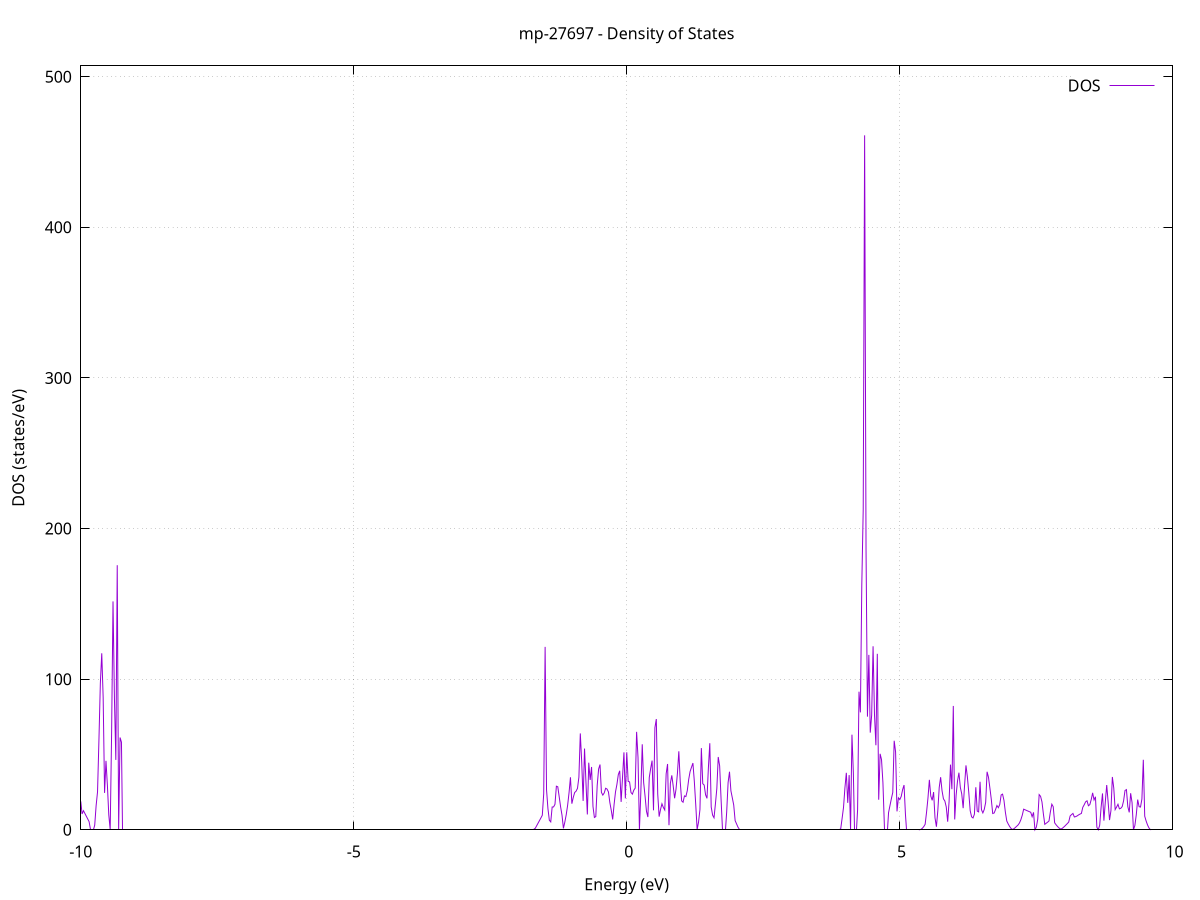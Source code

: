 set title 'mp-27697 - Density of States'
set xlabel 'Energy (eV)'
set ylabel 'DOS (states/eV)'
set grid
set xrange [-10:10]
set yrange [0:507.190]
set xzeroaxis lt -1
set terminal png size 800,600
set output 'mp-27697_dos_gnuplot.png'
plot '-' using 1:2 with lines title 'DOS'
-39.630400 0.000000
-39.604600 0.000000
-39.578900 0.000000
-39.553100 0.000000
-39.527300 0.000000
-39.501500 0.000000
-39.475700 0.000000
-39.449900 0.000000
-39.424100 0.000000
-39.398400 0.000000
-39.372600 0.000000
-39.346800 0.000000
-39.321000 0.000000
-39.295200 0.000000
-39.269400 0.000000
-39.243600 0.000000
-39.217900 0.000000
-39.192100 0.000000
-39.166300 0.000000
-39.140500 0.000000
-39.114700 0.000000
-39.088900 0.000000
-39.063100 0.000000
-39.037400 0.000000
-39.011600 0.000000
-38.985800 0.000000
-38.960000 0.000000
-38.934200 0.000000
-38.908400 0.000000
-38.882600 0.000000
-38.856900 0.000000
-38.831100 0.000000
-38.805300 0.000000
-38.779500 0.000000
-38.753700 0.000000
-38.727900 0.000000
-38.702100 0.000000
-38.676400 0.000000
-38.650600 0.000000
-38.624800 0.000000
-38.599000 0.000000
-38.573200 0.000000
-38.547400 0.000000
-38.521600 0.000000
-38.495900 0.000000
-38.470100 0.000000
-38.444300 0.000000
-38.418500 0.000000
-38.392700 0.000000
-38.366900 0.000000
-38.341100 0.000000
-38.315400 0.000000
-38.289600 0.000000
-38.263800 0.000000
-38.238000 0.000000
-38.212200 0.000000
-38.186400 0.000000
-38.160600 0.000000
-38.134900 0.000000
-38.109100 0.000000
-38.083300 0.000000
-38.057500 0.000000
-38.031700 0.000000
-38.005900 0.000000
-37.980100 0.000000
-37.954400 0.000000
-37.928600 0.000000
-37.902800 0.000000
-37.877000 0.000000
-37.851200 0.000000
-37.825400 0.000000
-37.799600 0.000000
-37.773900 0.000000
-37.748100 0.000000
-37.722300 0.000000
-37.696500 0.000000
-37.670700 0.000000
-37.644900 0.000000
-37.619100 0.000000
-37.593400 0.000000
-37.567600 0.000000
-37.541800 0.000000
-37.516000 0.000000
-37.490200 0.000000
-37.464400 0.000000
-37.438600 0.000000
-37.412900 0.000000
-37.387100 0.000000
-37.361300 0.000000
-37.335500 0.000000
-37.309700 0.000000
-37.283900 0.000000
-37.258100 0.000000
-37.232400 0.000000
-37.206600 0.000000
-37.180800 0.000000
-37.155000 0.000000
-37.129200 0.000000
-37.103400 0.000000
-37.077600 0.000000
-37.051900 0.000000
-37.026100 0.000000
-37.000300 0.000000
-36.974500 0.000000
-36.948700 0.000000
-36.922900 0.000000
-36.897200 0.000000
-36.871400 0.000000
-36.845600 0.000000
-36.819800 0.000000
-36.794000 0.000000
-36.768200 0.000000
-36.742400 0.000000
-36.716700 0.000000
-36.690900 0.000000
-36.665100 0.000000
-36.639300 0.000000
-36.613500 0.000000
-36.587700 0.000000
-36.561900 0.000000
-36.536200 0.000000
-36.510400 0.000000
-36.484600 0.000000
-36.458800 0.000000
-36.433000 0.000000
-36.407200 0.000000
-36.381400 0.000000
-36.355700 0.000000
-36.329900 0.000000
-36.304100 0.000000
-36.278300 0.000000
-36.252500 0.000000
-36.226700 0.000000
-36.200900 0.000000
-36.175200 0.000000
-36.149400 0.000000
-36.123600 0.000000
-36.097800 0.000000
-36.072000 0.000000
-36.046200 0.000000
-36.020400 0.000000
-35.994700 0.000000
-35.968900 0.000000
-35.943100 0.000000
-35.917300 0.000000
-35.891500 0.000000
-35.865700 0.000000
-35.839900 0.000000
-35.814200 0.000000
-35.788400 0.000000
-35.762600 0.000000
-35.736800 0.000000
-35.711000 0.000000
-35.685200 0.000000
-35.659400 0.000000
-35.633700 0.000000
-35.607900 0.000000
-35.582100 0.000000
-35.556300 0.000000
-35.530500 0.000000
-35.504700 0.000000
-35.478900 0.000000
-35.453200 0.000000
-35.427400 0.000000
-35.401600 0.000000
-35.375800 0.000000
-35.350000 0.000000
-35.324200 0.000000
-35.298400 0.000000
-35.272700 0.000000
-35.246900 0.000000
-35.221100 0.000000
-35.195300 0.000000
-35.169500 0.000000
-35.143700 0.000000
-35.117900 0.000000
-35.092200 0.000000
-35.066400 0.000000
-35.040600 0.000000
-35.014800 0.000000
-34.989000 0.000000
-34.963200 0.000000
-34.937400 0.000000
-34.911700 0.000000
-34.885900 0.000000
-34.860100 0.000000
-34.834300 0.000000
-34.808500 0.000000
-34.782700 0.000000
-34.756900 0.000000
-34.731200 0.000000
-34.705400 0.000000
-34.679600 0.000000
-34.653800 0.000000
-34.628000 0.000000
-34.602200 0.000000
-34.576400 0.000000
-34.550700 0.000000
-34.524900 0.000000
-34.499100 0.000000
-34.473300 0.000000
-34.447500 0.000000
-34.421700 0.000000
-34.395900 0.000000
-34.370200 0.000000
-34.344400 0.000000
-34.318600 0.000000
-34.292800 0.000000
-34.267000 0.000000
-34.241200 0.000000
-34.215400 0.000000
-34.189700 0.000000
-34.163900 0.000000
-34.138100 0.000000
-34.112300 0.000000
-34.086500 0.000000
-34.060700 0.000000
-34.034900 0.000000
-34.009200 0.000000
-33.983400 0.000000
-33.957600 0.000000
-33.931800 0.000000
-33.906000 0.000000
-33.880200 0.000000
-33.854400 0.000000
-33.828700 0.000000
-33.802900 0.000000
-33.777100 0.000000
-33.751300 0.000000
-33.725500 0.000000
-33.699700 0.000000
-33.674000 0.000000
-33.648200 0.000000
-33.622400 0.000000
-33.596600 0.000000
-33.570800 0.000000
-33.545000 0.000000
-33.519200 0.000000
-33.493500 0.000000
-33.467700 0.000000
-33.441900 0.000000
-33.416100 0.000000
-33.390300 0.000000
-33.364500 0.000000
-33.338700 0.000000
-33.313000 0.000000
-33.287200 0.000000
-33.261400 0.000000
-33.235600 0.000000
-33.209800 0.000000
-33.184000 0.000000
-33.158200 0.000000
-33.132500 0.000000
-33.106700 0.000000
-33.080900 0.000000
-33.055100 0.000000
-33.029300 0.000000
-33.003500 0.000000
-32.977700 0.000000
-32.952000 0.000000
-32.926200 0.000000
-32.900400 0.000000
-32.874600 0.000000
-32.848800 0.000000
-32.823000 0.000000
-32.797200 0.000000
-32.771500 0.000000
-32.745700 0.000000
-32.719900 0.000000
-32.694100 0.000000
-32.668300 0.000000
-32.642500 0.000000
-32.616700 0.000000
-32.591000 0.000000
-32.565200 0.000000
-32.539400 0.000000
-32.513600 0.000000
-32.487800 0.000000
-32.462000 0.000000
-32.436200 0.000000
-32.410500 0.000000
-32.384700 0.000000
-32.358900 0.000000
-32.333100 0.000000
-32.307300 0.000000
-32.281500 0.000000
-32.255700 0.000000
-32.230000 0.000000
-32.204200 0.000000
-32.178400 0.000000
-32.152600 0.000000
-32.126800 0.000000
-32.101000 0.000000
-32.075200 0.000000
-32.049500 0.000000
-32.023700 0.000000
-31.997900 0.000000
-31.972100 0.000000
-31.946300 0.000000
-31.920500 0.000000
-31.894700 0.000000
-31.869000 0.000000
-31.843200 0.000000
-31.817400 0.000000
-31.791600 0.000000
-31.765800 0.000000
-31.740000 0.000000
-31.714200 0.000000
-31.688500 0.000000
-31.662700 0.000000
-31.636900 0.000000
-31.611100 0.000000
-31.585300 0.000000
-31.559500 0.000000
-31.533700 0.000000
-31.508000 0.000000
-31.482200 0.000000
-31.456400 0.000000
-31.430600 0.000000
-31.404800 0.000000
-31.379000 0.000000
-31.353200 0.000000
-31.327500 0.000000
-31.301700 0.000000
-31.275900 0.000000
-31.250100 0.000000
-31.224300 0.000000
-31.198500 0.000000
-31.172700 0.000000
-31.147000 0.000000
-31.121200 0.000000
-31.095400 0.000000
-31.069600 0.000000
-31.043800 0.000000
-31.018000 0.000000
-30.992200 0.000000
-30.966500 0.000000
-30.940700 0.000000
-30.914900 0.000000
-30.889100 0.000000
-30.863300 0.000000
-30.837500 0.000000
-30.811700 0.000000
-30.786000 0.000000
-30.760200 0.000000
-30.734400 0.000000
-30.708600 0.000000
-30.682800 0.000000
-30.657000 0.000000
-30.631300 0.000000
-30.605500 0.000000
-30.579700 0.000000
-30.553900 0.000000
-30.528100 0.000000
-30.502300 0.000000
-30.476500 0.000000
-30.450800 0.000000
-30.425000 0.000000
-30.399200 0.000000
-30.373400 0.000000
-30.347600 0.000000
-30.321800 0.000000
-30.296000 0.000000
-30.270300 0.000000
-30.244500 0.000000
-30.218700 0.000000
-30.192900 0.000000
-30.167100 0.000000
-30.141300 0.000000
-30.115500 0.000000
-30.089800 0.000000
-30.064000 0.000000
-30.038200 0.000000
-30.012400 0.000000
-29.986600 0.000000
-29.960800 0.000000
-29.935000 0.000000
-29.909300 0.000000
-29.883500 0.000000
-29.857700 0.000000
-29.831900 0.000000
-29.806100 0.000000
-29.780300 0.000000
-29.754500 0.000000
-29.728800 0.000000
-29.703000 0.000000
-29.677200 0.000000
-29.651400 0.000000
-29.625600 0.000000
-29.599800 0.000000
-29.574000 0.000000
-29.548300 0.000000
-29.522500 0.000000
-29.496700 0.000000
-29.470900 0.000000
-29.445100 0.000000
-29.419300 0.000000
-29.393500 0.000000
-29.367800 0.000000
-29.342000 0.000000
-29.316200 0.000000
-29.290400 0.000000
-29.264600 0.000000
-29.238800 0.000000
-29.213000 0.000000
-29.187300 0.000000
-29.161500 0.000000
-29.135700 0.000000
-29.109900 0.000000
-29.084100 0.000000
-29.058300 0.000000
-29.032500 0.000000
-29.006800 0.000000
-28.981000 0.000000
-28.955200 0.000000
-28.929400 0.000000
-28.903600 0.000000
-28.877800 0.000000
-28.852000 0.000000
-28.826300 0.000000
-28.800500 0.000000
-28.774700 0.000000
-28.748900 0.000000
-28.723100 0.000000
-28.697300 0.000000
-28.671500 0.000000
-28.645800 0.000000
-28.620000 0.000000
-28.594200 0.000000
-28.568400 0.000000
-28.542600 0.000000
-28.516800 0.000000
-28.491000 0.000000
-28.465300 0.000000
-28.439500 0.000000
-28.413700 0.000000
-28.387900 0.000000
-28.362100 0.000000
-28.336300 0.000000
-28.310500 0.000000
-28.284800 0.000000
-28.259000 0.000000
-28.233200 0.000000
-28.207400 0.000000
-28.181600 0.000000
-28.155800 0.000000
-28.130000 0.000000
-28.104300 0.000000
-28.078500 0.000000
-28.052700 0.000000
-28.026900 0.000000
-28.001100 0.000000
-27.975300 0.000000
-27.949500 0.000000
-27.923800 0.000000
-27.898000 0.000000
-27.872200 0.000000
-27.846400 0.000000
-27.820600 0.000000
-27.794800 0.000000
-27.769000 0.000000
-27.743300 0.000000
-27.717500 0.000000
-27.691700 0.000000
-27.665900 0.000000
-27.640100 0.000000
-27.614300 0.000000
-27.588600 0.000000
-27.562800 0.000000
-27.537000 0.000000
-27.511200 0.000000
-27.485400 0.000000
-27.459600 0.000000
-27.433800 0.000000
-27.408100 0.000000
-27.382300 0.000000
-27.356500 0.000000
-27.330700 0.000000
-27.304900 0.000000
-27.279100 0.000000
-27.253300 0.000000
-27.227600 0.000000
-27.201800 0.000000
-27.176000 0.000000
-27.150200 0.000000
-27.124400 0.000000
-27.098600 0.000000
-27.072800 0.000000
-27.047100 0.000000
-27.021300 0.000000
-26.995500 0.000000
-26.969700 0.000000
-26.943900 0.000000
-26.918100 0.000000
-26.892300 0.000000
-26.866600 0.000000
-26.840800 0.000000
-26.815000 0.000000
-26.789200 0.000000
-26.763400 0.000000
-26.737600 0.000000
-26.711800 0.000000
-26.686100 0.000000
-26.660300 0.000000
-26.634500 0.000000
-26.608700 0.000000
-26.582900 0.000000
-26.557100 0.000000
-26.531300 0.000000
-26.505600 0.000000
-26.479800 0.000000
-26.454000 0.000000
-26.428200 0.000000
-26.402400 0.000000
-26.376600 0.000000
-26.350800 0.000000
-26.325100 0.000000
-26.299300 0.000000
-26.273500 0.000000
-26.247700 0.000000
-26.221900 0.000000
-26.196100 0.000000
-26.170300 0.000000
-26.144600 0.000000
-26.118800 0.000000
-26.093000 0.000000
-26.067200 0.000000
-26.041400 0.000000
-26.015600 0.000000
-25.989800 0.000000
-25.964100 0.000000
-25.938300 0.000000
-25.912500 0.000000
-25.886700 0.000000
-25.860900 0.000000
-25.835100 0.000000
-25.809300 0.000000
-25.783600 0.000000
-25.757800 0.000000
-25.732000 0.000000
-25.706200 0.000000
-25.680400 0.000000
-25.654600 0.000000
-25.628800 0.000000
-25.603100 0.000000
-25.577300 0.000000
-25.551500 0.000000
-25.525700 0.000000
-25.499900 0.000000
-25.474100 0.000000
-25.448300 0.000000
-25.422600 0.000000
-25.396800 0.000000
-25.371000 0.000000
-25.345200 0.000000
-25.319400 0.000000
-25.293600 0.000000
-25.267800 0.000000
-25.242100 0.000000
-25.216300 0.000000
-25.190500 0.000000
-25.164700 0.000000
-25.138900 0.000000
-25.113100 0.000000
-25.087300 0.000000
-25.061600 0.000000
-25.035800 0.000000
-25.010000 0.000000
-24.984200 0.000000
-24.958400 0.000000
-24.932600 0.000000
-24.906800 0.000000
-24.881100 0.000000
-24.855300 0.000000
-24.829500 0.000000
-24.803700 0.000000
-24.777900 0.000000
-24.752100 0.000000
-24.726300 0.000000
-24.700600 0.000000
-24.674800 0.000000
-24.649000 0.000000
-24.623200 0.000000
-24.597400 0.000000
-24.571600 0.000000
-24.545900 0.000000
-24.520100 0.000000
-24.494300 0.000000
-24.468500 0.000000
-24.442700 0.000000
-24.416900 0.000000
-24.391100 0.000000
-24.365400 0.000000
-24.339600 0.000000
-24.313800 0.000000
-24.288000 0.000000
-24.262200 0.000000
-24.236400 0.000000
-24.210600 0.000000
-24.184900 0.000000
-24.159100 0.000000
-24.133300 0.000000
-24.107500 0.000000
-24.081700 0.000000
-24.055900 0.000000
-24.030100 0.000000
-24.004400 0.000000
-23.978600 0.000000
-23.952800 0.000000
-23.927000 0.000000
-23.901200 0.000000
-23.875400 0.000000
-23.849600 0.000000
-23.823900 0.000000
-23.798100 0.000000
-23.772300 0.000000
-23.746500 0.000000
-23.720700 0.000000
-23.694900 0.000000
-23.669100 0.000000
-23.643400 0.000000
-23.617600 0.000000
-23.591800 0.000000
-23.566000 0.000000
-23.540200 0.000000
-23.514400 0.000000
-23.488600 0.000000
-23.462900 0.000000
-23.437100 0.000000
-23.411300 0.000000
-23.385500 0.000000
-23.359700 0.000000
-23.333900 0.000000
-23.308100 0.000000
-23.282400 0.000000
-23.256600 0.000000
-23.230800 0.000000
-23.205000 0.000000
-23.179200 0.000000
-23.153400 0.000000
-23.127600 0.000000
-23.101900 0.000000
-23.076100 0.000000
-23.050300 0.000000
-23.024500 0.000000
-22.998700 0.000000
-22.972900 0.000000
-22.947100 0.000000
-22.921400 0.000000
-22.895600 0.000000
-22.869800 0.000000
-22.844000 0.000000
-22.818200 0.000000
-22.792400 0.000000
-22.766600 0.000000
-22.740900 0.000000
-22.715100 0.000000
-22.689300 0.000000
-22.663500 0.000000
-22.637700 0.000000
-22.611900 0.000000
-22.586100 0.000000
-22.560400 0.000000
-22.534600 0.000000
-22.508800 0.000000
-22.483000 0.000000
-22.457200 0.000000
-22.431400 0.000000
-22.405600 0.000000
-22.379900 0.000000
-22.354100 0.000000
-22.328300 0.000000
-22.302500 0.000000
-22.276700 0.000000
-22.250900 0.000000
-22.225100 0.000000
-22.199400 0.000000
-22.173600 0.000000
-22.147800 0.000000
-22.122000 0.000000
-22.096200 0.000000
-22.070400 0.000000
-22.044600 0.000000
-22.018900 0.000000
-21.993100 0.000000
-21.967300 0.000000
-21.941500 0.000000
-21.915700 0.000000
-21.889900 0.000000
-21.864100 0.000000
-21.838400 0.000000
-21.812600 0.000000
-21.786800 0.000000
-21.761000 0.000000
-21.735200 0.000000
-21.709400 0.000000
-21.683600 0.000000
-21.657900 0.000000
-21.632100 0.000000
-21.606300 0.000000
-21.580500 0.000000
-21.554700 0.000000
-21.528900 0.000000
-21.503200 0.000000
-21.477400 0.000000
-21.451600 0.000000
-21.425800 0.000000
-21.400000 0.000000
-21.374200 0.000000
-21.348400 0.000000
-21.322700 0.000000
-21.296900 0.000000
-21.271100 0.000000
-21.245300 0.000000
-21.219500 0.000000
-21.193700 0.000000
-21.167900 0.000000
-21.142200 0.000000
-21.116400 0.000000
-21.090600 0.000000
-21.064800 0.000000
-21.039000 0.000000
-21.013200 0.000000
-20.987400 0.000000
-20.961700 0.000000
-20.935900 0.000000
-20.910100 0.000000
-20.884300 0.000000
-20.858500 0.000000
-20.832700 0.000000
-20.806900 0.000000
-20.781200 0.000000
-20.755400 0.000000
-20.729600 0.000000
-20.703800 0.000000
-20.678000 0.000000
-20.652200 0.000000
-20.626400 0.000000
-20.600700 0.000000
-20.574900 0.000000
-20.549100 0.000000
-20.523300 0.000000
-20.497500 0.000000
-20.471700 0.000000
-20.445900 0.000000
-20.420200 0.000000
-20.394400 0.000000
-20.368600 0.000000
-20.342800 0.000000
-20.317000 0.000000
-20.291200 0.000000
-20.265400 0.000000
-20.239700 0.000000
-20.213900 0.000000
-20.188100 0.000000
-20.162300 0.000000
-20.136500 0.000000
-20.110700 0.000000
-20.084900 0.000000
-20.059200 0.000000
-20.033400 0.000000
-20.007600 0.000000
-19.981800 0.000000
-19.956000 0.000000
-19.930200 0.000000
-19.904400 0.000000
-19.878700 0.000000
-19.852900 0.000000
-19.827100 0.000000
-19.801300 0.000000
-19.775500 0.000000
-19.749700 0.000000
-19.723900 0.000000
-19.698200 0.000000
-19.672400 0.000000
-19.646600 0.000000
-19.620800 0.000000
-19.595000 0.000000
-19.569200 0.000000
-19.543400 0.000000
-19.517700 0.000000
-19.491900 0.000000
-19.466100 0.000000
-19.440300 0.000000
-19.414500 0.000000
-19.388700 0.000000
-19.362900 0.000000
-19.337200 0.000000
-19.311400 0.000000
-19.285600 0.000000
-19.259800 0.000000
-19.234000 0.000000
-19.208200 0.000000
-19.182400 0.000000
-19.156700 0.000000
-19.130900 0.000000
-19.105100 0.000000
-19.079300 0.000000
-19.053500 0.000000
-19.027700 0.000000
-19.001900 0.000000
-18.976200 0.000000
-18.950400 0.000000
-18.924600 0.000000
-18.898800 0.000000
-18.873000 0.000000
-18.847200 0.000000
-18.821400 0.000000
-18.795700 0.000000
-18.769900 0.000000
-18.744100 0.000000
-18.718300 0.000000
-18.692500 0.000000
-18.666700 0.000000
-18.640900 0.000000
-18.615200 0.000000
-18.589400 0.000000
-18.563600 0.000000
-18.537800 0.000000
-18.512000 0.000000
-18.486200 0.000000
-18.460500 0.000000
-18.434700 0.000000
-18.408900 0.000000
-18.383100 0.000000
-18.357300 0.000000
-18.331500 0.000000
-18.305700 0.000000
-18.280000 0.000000
-18.254200 0.000000
-18.228400 0.000000
-18.202600 0.000000
-18.176800 0.000000
-18.151000 0.000000
-18.125200 0.000000
-18.099500 0.000000
-18.073700 0.000000
-18.047900 0.000000
-18.022100 0.000000
-17.996300 0.000000
-17.970500 0.000000
-17.944700 0.000000
-17.919000 0.000000
-17.893200 0.000000
-17.867400 0.000000
-17.841600 0.000000
-17.815800 0.000000
-17.790000 0.000000
-17.764200 0.000000
-17.738500 0.000000
-17.712700 0.000000
-17.686900 0.000000
-17.661100 0.000000
-17.635300 0.000000
-17.609500 0.000000
-17.583700 0.000000
-17.558000 0.000000
-17.532200 0.000000
-17.506400 0.000000
-17.480600 0.000000
-17.454800 0.000000
-17.429000 0.000000
-17.403200 0.000000
-17.377500 0.000000
-17.351700 0.000000
-17.325900 0.000000
-17.300100 0.000000
-17.274300 0.000000
-17.248500 0.000000
-17.222700 0.000000
-17.197000 0.000000
-17.171200 0.000000
-17.145400 0.000000
-17.119600 0.000000
-17.093800 0.000000
-17.068000 0.000000
-17.042200 0.000000
-17.016500 0.000000
-16.990700 0.000000
-16.964900 0.000000
-16.939100 0.000000
-16.913300 0.000000
-16.887500 0.000000
-16.861700 0.000000
-16.836000 0.000000
-16.810200 0.000000
-16.784400 0.000000
-16.758600 0.000000
-16.732800 0.000000
-16.707000 0.000000
-16.681200 0.000000
-16.655500 0.000000
-16.629700 0.000000
-16.603900 0.000000
-16.578100 0.000000
-16.552300 0.000000
-16.526500 0.000000
-16.500700 0.000000
-16.475000 0.000000
-16.449200 0.000000
-16.423400 0.000000
-16.397600 0.000000
-16.371800 0.000000
-16.346000 0.000000
-16.320200 0.000000
-16.294500 0.000000
-16.268700 0.000000
-16.242900 0.000000
-16.217100 0.000000
-16.191300 0.000000
-16.165500 0.000000
-16.139700 0.000000
-16.114000 0.000000
-16.088200 0.000000
-16.062400 0.000000
-16.036600 0.000000
-16.010800 0.000000
-15.985000 0.000000
-15.959200 0.000000
-15.933500 0.000000
-15.907700 0.000000
-15.881900 0.000000
-15.856100 0.000000
-15.830300 0.000000
-15.804500 0.000000
-15.778700 0.000000
-15.753000 0.000000
-15.727200 0.000000
-15.701400 0.000000
-15.675600 0.000000
-15.649800 0.000000
-15.624000 0.000000
-15.598200 0.000000
-15.572500 0.000000
-15.546700 0.000000
-15.520900 0.000000
-15.495100 94.939400
-15.469300 0.000000
-15.443500 76.983800
-15.417700 0.000000
-15.392000 86.039100
-15.366200 75.651300
-15.340400 67.518300
-15.314600 84.802100
-15.288800 276.221100
-15.263000 0.000000
-15.237300 0.000000
-15.211500 0.000000
-15.185700 0.000000
-15.159900 0.000000
-15.134100 0.000000
-15.108300 0.000000
-15.082500 0.000000
-15.056800 0.000000
-15.031000 0.000000
-15.005200 0.000000
-14.979400 0.000000
-14.953600 0.000000
-14.927800 0.000000
-14.902000 0.000000
-14.876300 0.000000
-14.850500 0.000000
-14.824700 0.000000
-14.798900 0.000000
-14.773100 0.000000
-14.747300 0.000000
-14.721500 0.000000
-14.695800 0.000000
-14.670000 0.000000
-14.644200 0.000000
-14.618400 0.000000
-14.592600 0.000000
-14.566800 0.000000
-14.541000 0.000000
-14.515300 0.000000
-14.489500 0.000000
-14.463700 0.000000
-14.437900 0.000000
-14.412100 0.000000
-14.386300 0.000000
-14.360500 0.000000
-14.334800 0.000000
-14.309000 0.000000
-14.283200 0.000000
-14.257400 0.000000
-14.231600 0.000000
-14.205800 0.000000
-14.180000 0.000000
-14.154300 0.000000
-14.128500 0.000000
-14.102700 0.000000
-14.076900 0.000000
-14.051100 0.000000
-14.025300 0.000000
-13.999500 0.000000
-13.973800 0.000000
-13.948000 0.000000
-13.922200 0.000000
-13.896400 0.000000
-13.870600 0.000000
-13.844800 0.000000
-13.819000 0.000000
-13.793300 0.000000
-13.767500 0.000000
-13.741700 0.000000
-13.715900 0.000000
-13.690100 0.000000
-13.664300 0.000000
-13.638500 0.000000
-13.612800 0.000000
-13.587000 0.000000
-13.561200 0.000000
-13.535400 0.000000
-13.509600 0.000000
-13.483800 0.000000
-13.458000 0.000000
-13.432300 0.000000
-13.406500 0.000000
-13.380700 0.000000
-13.354900 0.000000
-13.329100 0.000000
-13.303300 0.000000
-13.277500 0.000000
-13.251800 0.000000
-13.226000 0.000000
-13.200200 0.000000
-13.174400 0.000000
-13.148600 0.000000
-13.122800 0.000000
-13.097000 0.000000
-13.071300 0.000000
-13.045500 0.000000
-13.019700 0.000000
-12.993900 0.000000
-12.968100 0.000000
-12.942300 0.000000
-12.916500 0.000000
-12.890800 0.000000
-12.865000 0.000000
-12.839200 0.000000
-12.813400 0.000000
-12.787600 0.000000
-12.761800 0.000000
-12.736000 0.000000
-12.710300 0.000000
-12.684500 0.000000
-12.658700 0.000000
-12.632900 0.000000
-12.607100 0.000000
-12.581300 0.000000
-12.555500 0.000000
-12.529800 0.000000
-12.504000 0.000000
-12.478200 0.000000
-12.452400 0.000000
-12.426600 0.000000
-12.400800 0.000000
-12.375000 0.000000
-12.349300 0.000000
-12.323500 0.000000
-12.297700 0.000000
-12.271900 0.000000
-12.246100 0.000000
-12.220300 0.000000
-12.194600 0.000000
-12.168800 0.000000
-12.143000 0.000000
-12.117200 0.000000
-12.091400 0.000000
-12.065600 0.000000
-12.039800 0.000000
-12.014100 0.000000
-11.988300 0.000000
-11.962500 0.000000
-11.936700 0.000000
-11.910900 0.000000
-11.885100 0.000000
-11.859300 0.000000
-11.833600 0.000000
-11.807800 0.000000
-11.782000 0.000000
-11.756200 0.000000
-11.730400 0.000000
-11.704600 0.000000
-11.678800 0.000000
-11.653100 0.000000
-11.627300 0.000000
-11.601500 0.000000
-11.575700 0.000000
-11.549900 0.000000
-11.524100 0.000000
-11.498300 0.000000
-11.472600 0.000000
-11.446800 0.000000
-11.421000 0.000000
-11.395200 0.000000
-11.369400 0.000000
-11.343600 0.000000
-11.317800 0.000000
-11.292100 0.000000
-11.266300 0.000000
-11.240500 0.000000
-11.214700 0.000000
-11.188900 0.000000
-11.163100 0.000000
-11.137300 0.000000
-11.111600 0.000000
-11.085800 0.000000
-11.060000 0.000000
-11.034200 0.000000
-11.008400 0.000000
-10.982600 0.000000
-10.956800 0.000000
-10.931100 0.000000
-10.905300 0.000000
-10.879500 0.000000
-10.853700 0.000000
-10.827900 0.000000
-10.802100 0.000000
-10.776300 0.000000
-10.750600 0.000000
-10.724800 0.000000
-10.699000 0.000000
-10.673200 0.000000
-10.647400 0.000000
-10.621600 0.000000
-10.595800 0.000000
-10.570100 0.000000
-10.544300 0.000000
-10.518500 0.000000
-10.492700 0.000000
-10.466900 0.000000
-10.441100 0.000000
-10.415300 0.000000
-10.389600 0.000000
-10.363800 0.000000
-10.338000 0.000000
-10.312200 0.000000
-10.286400 0.000000
-10.260600 0.000000
-10.234800 0.000300
-10.209100 0.821400
-10.183300 3.441900
-10.157500 6.137000
-10.131700 8.695900
-10.105900 9.757800
-10.080100 11.743500
-10.054300 17.919700
-10.028600 20.948000
-10.002800 19.876500
-9.977000 10.511700
-9.951200 12.660600
-9.925400 10.857100
-9.899600 9.048100
-9.873800 7.233500
-9.848100 5.413400
-9.822300 0.000000
-9.796500 0.000000
-9.770700 0.000000
-9.744900 3.060800
-9.719100 16.064900
-9.693300 25.185600
-9.667600 59.614600
-9.641800 97.101300
-9.616000 117.178900
-9.590200 87.870200
-9.564400 24.486000
-9.538600 45.763800
-9.512800 29.533200
-9.487100 9.839700
-9.461300 0.000000
-9.435500 64.250600
-9.409700 151.612300
-9.383900 87.602800
-9.358100 46.372400
-9.332300 175.674700
-9.306600 0.082600
-9.280800 61.257200
-9.255000 58.162500
-9.229200 0.000000
-9.203400 0.000000
-9.177600 0.000000
-9.151900 0.000000
-9.126100 0.000000
-9.100300 0.000000
-9.074500 0.000000
-9.048700 0.000000
-9.022900 0.000000
-8.997100 0.000000
-8.971400 0.000000
-8.945600 0.000000
-8.919800 0.000000
-8.894000 0.000000
-8.868200 0.000000
-8.842400 0.000000
-8.816600 0.000000
-8.790900 0.000000
-8.765100 0.000000
-8.739300 0.000000
-8.713500 0.000000
-8.687700 0.000000
-8.661900 0.000000
-8.636100 0.000000
-8.610400 0.000000
-8.584600 0.000000
-8.558800 0.000000
-8.533000 0.000000
-8.507200 0.000000
-8.481400 0.000000
-8.455600 0.000000
-8.429900 0.000000
-8.404100 0.000000
-8.378300 0.000000
-8.352500 0.000000
-8.326700 0.000000
-8.300900 0.000000
-8.275100 0.000000
-8.249400 0.000000
-8.223600 0.000000
-8.197800 0.000000
-8.172000 0.000000
-8.146200 0.000000
-8.120400 0.000000
-8.094600 0.000000
-8.068900 0.000000
-8.043100 0.000000
-8.017300 0.000000
-7.991500 0.000000
-7.965700 0.000000
-7.939900 0.000000
-7.914100 0.000000
-7.888400 0.000000
-7.862600 0.000000
-7.836800 0.000000
-7.811000 0.000000
-7.785200 0.000000
-7.759400 0.000000
-7.733600 0.000000
-7.707900 0.000000
-7.682100 0.000000
-7.656300 0.000000
-7.630500 0.000000
-7.604700 0.000000
-7.578900 0.000000
-7.553100 0.000000
-7.527400 0.000000
-7.501600 0.000000
-7.475800 0.000000
-7.450000 0.000000
-7.424200 0.000000
-7.398400 0.000000
-7.372600 0.000000
-7.346900 0.000000
-7.321100 0.000000
-7.295300 0.000000
-7.269500 0.000000
-7.243700 0.000000
-7.217900 0.000000
-7.192100 0.000000
-7.166400 0.000000
-7.140600 0.000000
-7.114800 0.000000
-7.089000 0.000000
-7.063200 0.000000
-7.037400 0.000000
-7.011600 0.000000
-6.985900 0.000000
-6.960100 0.000000
-6.934300 0.000000
-6.908500 0.000000
-6.882700 0.000000
-6.856900 0.000000
-6.831100 0.000000
-6.805400 0.000000
-6.779600 0.000000
-6.753800 0.000000
-6.728000 0.000000
-6.702200 0.000000
-6.676400 0.000000
-6.650600 0.000000
-6.624900 0.000000
-6.599100 0.000000
-6.573300 0.000000
-6.547500 0.000000
-6.521700 0.000000
-6.495900 0.000000
-6.470100 0.000000
-6.444400 0.000000
-6.418600 0.000000
-6.392800 0.000000
-6.367000 0.000000
-6.341200 0.000000
-6.315400 0.000000
-6.289600 0.000000
-6.263900 0.000000
-6.238100 0.000000
-6.212300 0.000000
-6.186500 0.000000
-6.160700 0.000000
-6.134900 0.000000
-6.109200 0.000000
-6.083400 0.000000
-6.057600 0.000000
-6.031800 0.000000
-6.006000 0.000000
-5.980200 0.000000
-5.954400 0.000000
-5.928700 0.000000
-5.902900 0.000000
-5.877100 0.000000
-5.851300 0.000000
-5.825500 0.000000
-5.799700 0.000000
-5.773900 0.000000
-5.748200 0.000000
-5.722400 0.000000
-5.696600 0.000000
-5.670800 0.000000
-5.645000 0.000000
-5.619200 0.000000
-5.593400 0.000000
-5.567700 0.000000
-5.541900 0.000000
-5.516100 0.000000
-5.490300 0.000000
-5.464500 0.000000
-5.438700 0.000000
-5.412900 0.000000
-5.387200 0.000000
-5.361400 0.000000
-5.335600 0.000000
-5.309800 0.000000
-5.284000 0.000000
-5.258200 0.000000
-5.232400 0.000000
-5.206700 0.000000
-5.180900 0.000000
-5.155100 0.000000
-5.129300 0.000000
-5.103500 0.000000
-5.077700 0.000000
-5.051900 0.000000
-5.026200 0.000000
-5.000400 0.000000
-4.974600 0.000000
-4.948800 0.000000
-4.923000 0.000000
-4.897200 0.000000
-4.871400 0.000000
-4.845700 0.000000
-4.819900 0.000000
-4.794100 0.000000
-4.768300 0.000000
-4.742500 0.000000
-4.716700 0.000000
-4.690900 0.000000
-4.665200 0.000000
-4.639400 0.000000
-4.613600 0.000000
-4.587800 0.000000
-4.562000 0.000000
-4.536200 0.000000
-4.510400 0.000000
-4.484700 0.000000
-4.458900 0.000000
-4.433100 0.000000
-4.407300 0.000000
-4.381500 0.000000
-4.355700 0.000000
-4.329900 0.000000
-4.304200 0.000000
-4.278400 0.000000
-4.252600 0.000000
-4.226800 0.000000
-4.201000 0.000000
-4.175200 0.000000
-4.149400 0.000000
-4.123700 0.000000
-4.097900 0.000000
-4.072100 0.000000
-4.046300 0.000000
-4.020500 0.000000
-3.994700 0.000000
-3.968900 0.000000
-3.943200 0.000000
-3.917400 0.000000
-3.891600 0.000000
-3.865800 0.000000
-3.840000 0.000000
-3.814200 0.000000
-3.788400 0.000000
-3.762700 0.000000
-3.736900 0.000000
-3.711100 0.000000
-3.685300 0.000000
-3.659500 0.000000
-3.633700 0.000000
-3.607900 0.000000
-3.582200 0.000000
-3.556400 0.000000
-3.530600 0.000000
-3.504800 0.000000
-3.479000 0.000000
-3.453200 0.000000
-3.427400 0.000000
-3.401700 0.000000
-3.375900 0.000000
-3.350100 0.000000
-3.324300 0.000000
-3.298500 0.000000
-3.272700 0.000000
-3.246900 0.000000
-3.221200 0.000000
-3.195400 0.000000
-3.169600 0.000000
-3.143800 0.000000
-3.118000 0.000000
-3.092200 0.000000
-3.066500 0.000000
-3.040700 0.000000
-3.014900 0.000000
-2.989100 0.000000
-2.963300 0.000000
-2.937500 0.000000
-2.911700 0.000000
-2.886000 0.000000
-2.860200 0.000000
-2.834400 0.000000
-2.808600 0.000000
-2.782800 0.000000
-2.757000 0.000000
-2.731200 0.000000
-2.705500 0.000000
-2.679700 0.000000
-2.653900 0.000000
-2.628100 0.000000
-2.602300 0.000000
-2.576500 0.000000
-2.550700 0.000000
-2.525000 0.000000
-2.499200 0.000000
-2.473400 0.000000
-2.447600 0.000000
-2.421800 0.000000
-2.396000 0.000000
-2.370200 0.000000
-2.344500 0.000000
-2.318700 0.000000
-2.292900 0.000000
-2.267100 0.000000
-2.241300 0.000000
-2.215500 0.000000
-2.189700 0.000000
-2.164000 0.000000
-2.138200 0.000000
-2.112400 0.000000
-2.086600 0.000000
-2.060800 0.000000
-2.035000 0.000000
-2.009200 0.000000
-1.983500 0.000000
-1.957700 0.000000
-1.931900 0.000000
-1.906100 0.000000
-1.880300 0.000000
-1.854500 0.000000
-1.828700 0.000000
-1.803000 0.000000
-1.777200 0.000000
-1.751400 0.000000
-1.725600 0.000000
-1.699800 0.000000
-1.674000 0.976200
-1.648200 2.696200
-1.622500 4.416300
-1.596700 6.136500
-1.570900 7.856600
-1.545100 9.639800
-1.519300 23.928000
-1.493500 121.440800
-1.467700 26.554600
-1.442000 14.050900
-1.416200 6.337500
-1.390400 5.238000
-1.364600 15.103000
-1.338800 15.165100
-1.313000 16.925600
-1.287200 28.928300
-1.261500 28.527500
-1.235700 21.924300
-1.209900 15.245800
-1.184100 9.659100
-1.158300 0.945400
-1.132500 5.105900
-1.106700 10.036600
-1.081000 16.335800
-1.055200 24.656800
-1.029400 34.858600
-1.003600 17.321800
-0.977800 21.481400
-0.952000 24.750200
-0.926200 25.621600
-0.900500 27.535500
-0.874700 34.892900
-0.848900 63.995400
-0.823100 44.863200
-0.797300 19.150000
-0.771500 53.921300
-0.745700 31.841500
-0.720000 10.179600
-0.694200 44.535600
-0.668400 33.087600
-0.642600 41.685900
-0.616800 15.522300
-0.591000 8.185900
-0.565200 8.729100
-0.539500 29.436100
-0.513700 40.324400
-0.487900 43.315900
-0.462100 24.821300
-0.436300 23.014200
-0.410500 24.470800
-0.384700 27.557200
-0.359000 27.043800
-0.333200 25.105000
-0.307400 18.009700
-0.281600 12.917400
-0.255800 6.857800
-0.230000 16.808800
-0.204200 25.129900
-0.178500 30.055900
-0.152700 36.628200
-0.126900 39.180700
-0.101100 18.498500
-0.075300 35.032000
-0.049500 51.406300
-0.023800 20.831600
0.002000 51.463900
0.027800 32.116700
0.053600 31.797900
0.079400 24.763800
0.105200 23.639600
0.131000 26.299300
0.156700 27.675100
0.182500 65.015500
0.208300 47.967400
0.234100 0.000000
0.259900 24.712800
0.285700 56.768500
0.311500 31.365300
0.337200 22.420500
0.363000 12.319200
0.388800 8.451200
0.414600 34.745700
0.440400 40.768500
0.466200 45.919200
0.492000 12.912300
0.517700 67.784500
0.543500 73.515300
0.569300 23.817300
0.595100 8.717100
0.620900 13.507900
0.646700 17.262200
0.672500 14.801300
0.698200 13.134000
0.724000 37.207200
0.749800 43.675700
0.775600 3.061500
0.801400 30.993800
0.827200 36.122000
0.853000 29.047000
0.878700 20.915800
0.904500 26.926300
0.930300 37.497200
0.956100 52.125300
0.981900 31.916200
1.007700 19.181700
1.033500 18.276000
1.059200 22.482100
1.085000 22.057800
1.110800 25.957400
1.136600 33.367500
1.162400 38.679300
1.188200 41.528100
1.214000 44.295100
1.239700 32.303500
1.265500 16.887500
1.291300 0.138900
1.317100 5.077500
1.342900 13.427700
1.368700 54.242500
1.394500 30.610100
1.420200 29.704000
1.446000 23.215200
1.471800 20.859700
1.497600 41.198300
1.523400 57.463200
1.549200 15.116000
1.575000 9.687700
1.600700 7.955400
1.626500 17.247000
1.652300 27.499300
1.678100 48.321700
1.703900 42.435500
1.729700 20.449700
1.755500 0.352700
1.781200 0.000000
1.807000 0.000000
1.832800 11.811900
1.858600 31.327700
1.884400 38.543100
1.910200 25.852800
1.936000 21.164400
1.961700 16.438300
1.987500 6.086900
2.013300 3.938400
2.039100 1.797600
2.064900 0.000000
2.090700 0.000000
2.116500 0.000000
2.142200 0.000000
2.168000 0.000000
2.193800 0.000000
2.219600 0.000000
2.245400 0.000000
2.271200 0.000000
2.297000 0.000000
2.322700 0.000000
2.348500 0.000000
2.374300 0.000000
2.400100 0.000000
2.425900 0.000000
2.451700 0.000000
2.477500 0.000000
2.503200 0.000000
2.529000 0.000000
2.554800 0.000000
2.580600 0.000000
2.606400 0.000000
2.632200 0.000000
2.658000 0.000000
2.683700 0.000000
2.709500 0.000000
2.735300 0.000000
2.761100 0.000000
2.786900 0.000000
2.812700 0.000000
2.838500 0.000000
2.864200 0.000000
2.890000 0.000000
2.915800 0.000000
2.941600 0.000000
2.967400 0.000000
2.993200 0.000000
3.019000 0.000000
3.044700 0.000000
3.070500 0.000000
3.096300 0.000000
3.122100 0.000000
3.147900 0.000000
3.173700 0.000000
3.199400 0.000000
3.225200 0.000000
3.251000 0.000000
3.276800 0.000000
3.302600 0.000000
3.328400 0.000000
3.354200 0.000000
3.379900 0.000000
3.405700 0.000000
3.431500 0.000000
3.457300 0.000000
3.483100 0.000000
3.508900 0.000000
3.534700 0.000000
3.560400 0.000000
3.586200 0.000000
3.612000 0.000000
3.637800 0.000000
3.663600 0.000000
3.689400 0.000000
3.715200 0.000000
3.740900 0.000000
3.766700 0.000000
3.792500 0.000000
3.818300 0.000000
3.844100 0.000000
3.869900 0.000000
3.895700 0.000000
3.921400 0.612400
3.947200 7.524100
3.973000 14.853400
3.998800 27.828500
4.024600 37.824300
4.050400 17.893400
4.076200 36.326900
4.101900 0.000000
4.127700 63.138700
4.153500 37.736300
4.179300 0.000000
4.205100 0.000000
4.230900 13.239500
4.256700 91.680700
4.282400 77.945900
4.308200 162.918500
4.334000 212.594900
4.359800 461.082000
4.385600 186.607100
4.411400 75.121100
4.437200 116.137900
4.462900 64.490700
4.488700 76.074900
4.514500 121.829800
4.540300 76.695500
4.566100 56.105900
4.591900 116.822500
4.617700 19.943000
4.643400 50.437000
4.669200 46.597300
4.695000 31.255900
4.720800 0.000000
4.746600 0.000000
4.772400 0.000000
4.798200 11.397200
4.823900 16.016300
4.849700 20.610800
4.875500 24.795300
4.901300 59.103200
4.927100 51.715400
4.952900 12.217600
4.978700 21.200500
5.004400 20.034700
5.030200 22.142900
5.056000 26.664400
5.081800 29.685500
5.107600 10.248400
5.133400 0.000000
5.159200 0.000000
5.184900 0.000000
5.210700 0.000000
5.236500 0.000000
5.262300 0.000000
5.288100 0.000000
5.313900 0.000000
5.339700 0.000000
5.365400 0.004000
5.391200 0.275300
5.417000 0.972000
5.442800 2.094200
5.468600 3.641900
5.494400 11.686500
5.520200 21.079400
5.545900 33.160500
5.571700 22.415200
5.597500 19.549400
5.623300 25.032700
5.649100 7.930600
5.674900 2.029400
5.700700 12.717200
5.726400 28.087400
5.752200 34.904100
5.778000 25.921200
5.803800 20.540200
5.829600 19.103300
5.855400 15.142900
5.881200 5.356500
5.906900 18.646700
5.932700 43.270600
5.958500 26.941300
5.984300 82.237100
6.010100 6.868600
6.035900 22.980300
6.061700 32.441300
6.087400 37.899100
6.113200 28.097400
6.139000 23.828900
6.164800 14.367500
6.190600 29.393400
6.216400 42.748400
6.242100 35.107900
6.267900 24.763400
6.293700 12.674900
6.319500 8.589200
6.345300 7.835100
6.371100 10.345100
6.396900 28.226700
6.422600 12.413000
6.448400 11.871900
6.474200 31.858400
6.500000 13.332400
6.525800 11.203100
6.551600 13.536000
6.577400 18.195400
6.603100 38.509200
6.628900 34.870600
6.654700 27.741700
6.680500 20.157600
6.706300 10.791900
6.732100 11.122900
6.757900 13.367300
6.783600 16.094000
6.809400 14.654400
6.835200 16.749200
6.861000 23.116000
6.886800 23.658300
6.912600 19.474200
6.938400 11.660900
6.964100 5.805900
6.989900 3.883500
7.015700 2.215100
7.041500 0.902400
7.067300 0.185000
7.093100 0.655200
7.118900 1.412900
7.144600 2.296400
7.170400 3.168500
7.196200 4.505300
7.222000 6.676000
7.247800 9.671300
7.273600 13.684400
7.299400 13.269200
7.325100 12.856800
7.350900 12.447100
7.376700 12.040200
7.402500 11.636000
7.428300 8.696000
7.454100 11.563500
7.479900 0.000000
7.505600 1.778600
7.531400 7.048500
7.557200 23.347100
7.583000 22.235400
7.608800 18.481400
7.634600 10.544900
7.660400 3.609800
7.686100 4.330000
7.711900 5.035100
7.737700 5.874400
7.763500 12.038900
7.789300 16.984400
7.815100 15.310100
7.840900 4.631100
7.866600 3.351200
7.892400 2.243000
7.918200 1.306400
7.944000 0.561200
7.969800 0.661700
7.995600 1.401400
8.021400 2.238900
8.047100 3.174100
8.072900 4.118700
8.098700 5.111500
8.124500 9.151700
8.150300 10.079900
8.176100 10.843100
8.201900 8.505500
8.227600 8.734000
8.253400 9.221300
8.279200 9.866000
8.305000 10.407600
8.330800 10.843300
8.356600 14.903200
8.382400 16.619400
8.408100 18.544000
8.433900 19.242500
8.459700 15.958200
8.485500 16.691100
8.511300 20.090100
8.537100 24.508700
8.562900 19.812400
8.588600 21.924800
8.614400 1.732300
8.640200 0.000000
8.666000 2.989900
8.691800 14.785600
8.717600 24.116300
8.743400 6.052600
8.769100 18.547100
8.794900 29.703500
8.820700 18.477100
8.846500 6.448100
8.872300 12.711500
8.898100 35.062800
8.923900 27.775900
8.949600 13.400700
8.975400 15.047000
9.001200 16.940000
9.027000 13.906500
9.052800 14.265100
9.078600 15.410600
9.104400 19.290100
9.130100 26.083400
9.155900 26.662800
9.181700 15.322500
9.207500 11.553000
9.233300 24.266200
9.259100 18.041100
9.284800 0.014600
9.310600 2.799100
9.336400 9.942800
9.362200 20.041600
9.388000 15.328500
9.413800 15.080800
9.439600 20.433100
9.465300 46.473900
9.491100 9.022200
9.516900 5.808000
9.542700 3.197800
9.568500 1.251200
9.594300 0.085400
9.620100 0.000000
9.645800 0.000000
9.671600 0.000000
9.697400 0.000000
9.723200 0.000000
9.749000 0.000000
9.774800 0.000000
9.800600 0.000000
9.826300 0.000000
9.852100 0.000000
9.877900 0.000000
9.903700 0.000000
9.929500 0.000000
9.955300 0.000000
9.981100 0.000000
10.006800 0.000000
10.032600 0.000000
10.058400 0.000000
10.084200 0.000000
10.110000 0.000000
10.135800 0.000000
10.161600 0.000000
10.187300 0.000000
10.213100 0.000000
10.238900 0.000000
10.264700 0.000000
10.290500 0.000000
10.316300 0.000000
10.342100 0.000000
10.367800 0.000000
10.393600 0.000000
10.419400 0.000000
10.445200 0.000000
10.471000 0.000000
10.496800 0.000000
10.522600 0.000000
10.548300 0.000000
10.574100 0.000000
10.599900 0.000000
10.625700 0.000000
10.651500 0.000000
10.677300 0.000000
10.703100 0.000000
10.728800 0.000000
10.754600 0.000000
10.780400 0.000000
10.806200 0.000000
10.832000 0.000000
10.857800 0.000000
10.883600 0.000000
10.909300 0.000000
10.935100 0.000000
10.960900 0.000000
10.986700 0.000000
11.012500 0.000000
11.038300 0.000000
11.064100 0.000000
11.089800 0.000000
11.115600 0.000000
11.141400 0.000000
11.167200 0.000000
11.193000 0.000000
11.218800 0.000000
11.244600 0.000000
11.270300 0.000000
11.296100 0.000000
11.321900 0.000000
11.347700 0.000000
11.373500 0.000000
11.399300 0.000000
11.425100 0.000000
11.450800 0.000000
11.476600 0.000000
11.502400 0.000000
11.528200 0.000000
11.554000 0.000000
11.579800 0.000000
11.605600 0.000000
11.631300 0.000000
11.657100 0.000000
11.682900 0.000000
11.708700 0.000000
11.734500 0.000000
11.760300 0.000000
11.786100 0.000000
11.811800 0.000000
11.837600 0.000000
11.863400 0.000000
11.889200 0.000000
11.915000 0.000000
11.940800 0.000000
e
